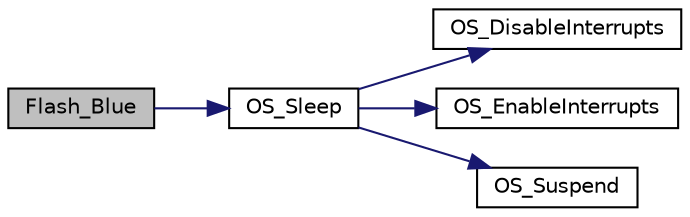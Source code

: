 digraph "Flash_Blue"
{
 // LATEX_PDF_SIZE
  edge [fontname="Helvetica",fontsize="10",labelfontname="Helvetica",labelfontsize="10"];
  node [fontname="Helvetica",fontsize="10",shape=record];
  rankdir="LR";
  Node1 [label="Flash_Blue",height=0.2,width=0.4,color="black", fillcolor="grey75", style="filled", fontcolor="black",tooltip="Blink Blue LED."];
  Node1 -> Node2 [color="midnightblue",fontsize="10",style="solid",fontname="Helvetica"];
  Node2 [label="OS_Sleep",height=0.2,width=0.4,color="black", fillcolor="white", style="filled",URL="$_o_s_8c.html#ab7bbab8bf49ba8f7eb65fd428d035cb8",tooltip="This function puts a thread to sleep."];
  Node2 -> Node3 [color="midnightblue",fontsize="10",style="solid",fontname="Helvetica"];
  Node3 [label="OS_DisableInterrupts",height=0.2,width=0.4,color="black", fillcolor="white", style="filled",URL="$_o_s_8c.html#a682f413264c38d624e690a11e1640e92",tooltip=" "];
  Node2 -> Node4 [color="midnightblue",fontsize="10",style="solid",fontname="Helvetica"];
  Node4 [label="OS_EnableInterrupts",height=0.2,width=0.4,color="black", fillcolor="white", style="filled",URL="$_o_s_8c.html#a20f49b8f1f94c048fafb8c21260105af",tooltip=" "];
  Node2 -> Node5 [color="midnightblue",fontsize="10",style="solid",fontname="Helvetica"];
  Node5 [label="OS_Suspend",height=0.2,width=0.4,color="black", fillcolor="white", style="filled",URL="$_o_s_8c.html#a4e71587568a2a48931a35615cad1b5db",tooltip="This function suspends current thread by forcing context switch call."];
}
